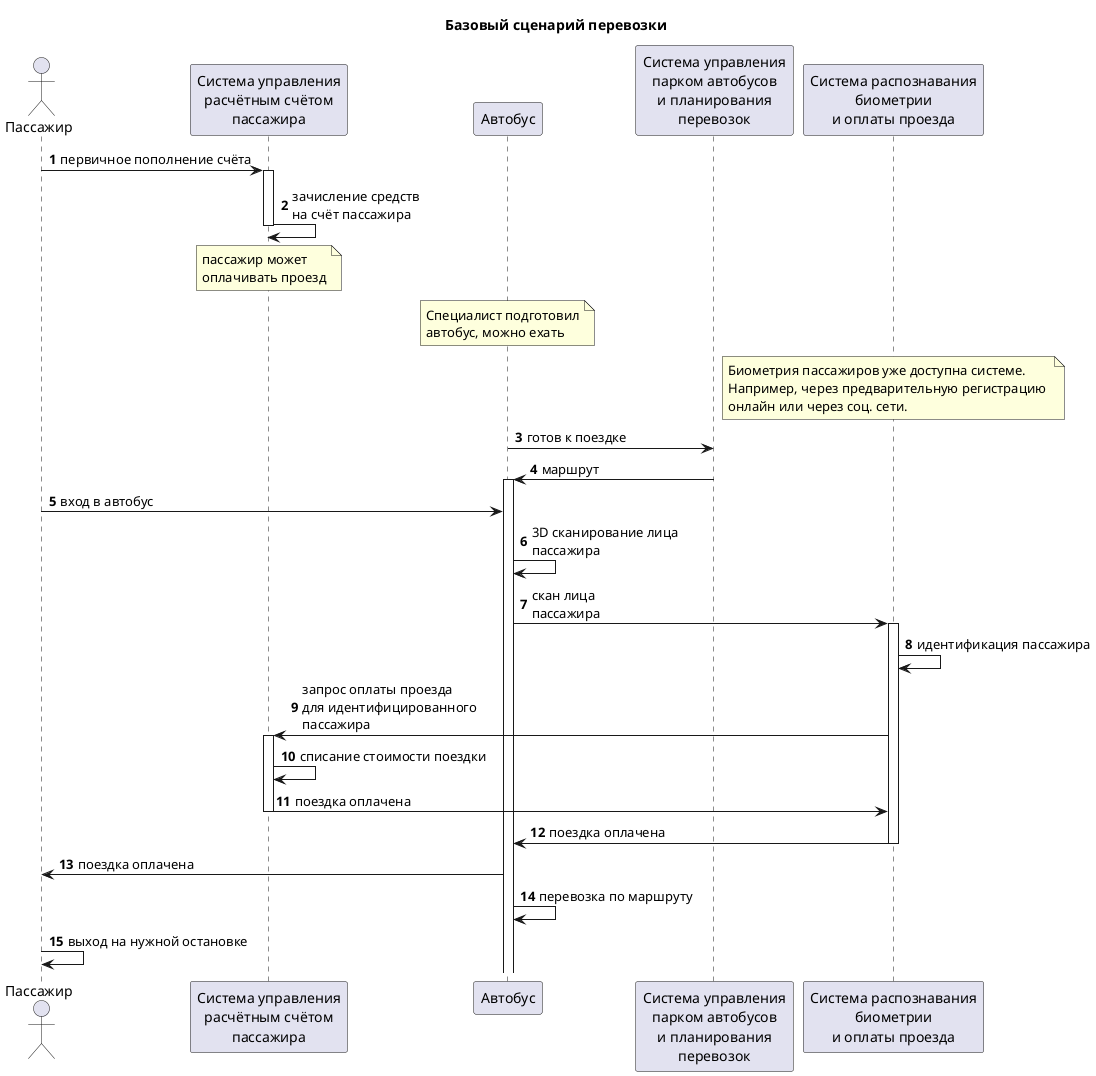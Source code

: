 @startuml "Базовый сценарий перевозки"

title "Базовый сценарий перевозки"

autonumber

actor "Пассажир" as passenger
participant "Система управления\nрасчётным счётом\nпассажира" as account
participant "Автобус" as bus
participant "Система управления\nпарком автобусов\nи планирования\nперевозок" as central 
participant "Система распознавания\nбиометрии\nи оплаты проезда" as payments

passenger -> account++: первичное пополнение счёта
account -> account--: зачисление средств\nна счёт пассажира
note over account 
пассажир может 
оплачивать проезд
end note
note over bus 
Специалист подготовил
автобус, можно ехать
end note
note over payments 
Биометрия пассажиров уже доступна системе.
Например, через предварительную регистрацию 
онлайн или через соц. сети.
end note 
bus -> central: готов к поездке
central -> bus++: маршрут
passenger -> bus: вход в автобус
bus -> bus: 3D сканирование лица\nпассажира
bus -> payments++: скан лица\nпассажира
payments -> payments: идентификация пассажира
payments -> account++: запрос оплаты проезда\nдля идентифицированного\nпассажира
account -> account: списание стоимости поездки
account -> payments--: поездка оплачена
payments -> bus--: поездка оплачена
bus -> passenger: поездка оплачена
bus -> bus: перевозка по маршруту
passenger -> passenger: выход на нужной остановке

@enduml

@startuml "Базовый сценарий и HLA"

title "Взаимодействие подсистем автобуса в базовом сценарии"

autonumber
actor "Пассажир" as passenger
participant "Система\nуправления парком" as dispatcher
participant "1. Связь" as conn
participant "4. Самодиагностика" as diag
participant "3. Центральная\nсистема\nуправления" as central
participant "2. Сканер\nбиометрии" as scan
participant "5. Контроль\nдорожной обстановки" as road
participant "8. Навигация" as nav
participant "6. Управление\nперемещением" as transfer
participant "10. Приводы" as servos
participant "7. Информирование\nпассажиров" as infotainment
participant "Система\nраспознавания\nи оплаты" as payments
'participant "9. Кондиционирование" as conditioning

group подготовка к поездке
diag -> central: готов к поездке
central -> conn: готов к поездке
conn -> dispatcher: готов к поездке
dispatcher -> conn: маршрут
conn -> central++: маршрут
central <- nav: координаты
central <- road: обстановка
central -> central: расчёт перемещения
central -> transfer++: детальные параметры перемещения до ближайшей остановки
end group
group перемещение до остановки
nav -> transfer: координаты
road -> transfer: обстановка
transfer -> servos: управление 
transfer -> transfer: перемещение\nдо ближайшей\nостановки
transfer --> central--: прибыли к остановке
end group
group посадка-высадка пассажиров
central -> servos: открыть двери
servos --> central: двери открыты
passenger -> scan++: посмотреть в камеру
scan -> scan: сканирование\nлица пассажира
scan -> central--: биометрия
central -> conn: биометрия и стоимость проезда
conn -> payments++: биометрия и стоимость проезда
payments -> payments: идентификация\nпассажира\nи оплата проезда
payments --> conn--: проезд оплачен
conn --> central: проезд оплачен
central -> infotainment: проезд оплачен
infotainment -> passenger: проезд оплачен
central -> servos: закрыть двери
servos --> central--: двери закрыты
end group
note over central  
Продолжение движения по маршруту с остановками
end note
group завершение поездки
central <- nav: координаты
central -> conn--: маршрут завершён
conn -> dispatcher: маршрут завершён
end group

@enduml


@startuml "Оплата поездки"

title "Взаимодействие подсистем при оплате поездки"

autonumber
actor "Пассажир" as passenger
'participant "Система\nуправления парком" as dispatcher
participant "1. Связь" as conn
'participant "4. Самодиагностика" as diag
participant "3. Центральная\nсистема\nуправления" as central
participant "2. Сканер\nбиометрии" as scan
'participant "5. Контроль\nдорожной обстановки" as road
'participant "8. Навигация" as nav
'participant "6. Управление\nперемещением" as transfer
'participant "10. Приводы" as servos
participant "7. Информирование\nпассажиров" as infotainment
participant "Система\nраспознавания\nи оплаты" as payments
'participant "9. Кондиционирование" as conditioning

' group подготовка к поездке
' diag -> central: готов к поездке
' central -> conn: готов к поездке
' conn -> dispatcher: готов к поездке
' dispatcher -> conn: маршрут
' conn -> central++: маршрут
' central <- nav: координаты
' central <- road: обстановка
' central -> central: расчёт перемещения
' central -> transfer++: детальные параметры перемещения до ближайшей остановки
' end group
' group перемещение до остановки
' nav -> transfer: координаты
' road -> transfer: обстановка
' transfer -> servos: управление 
' transfer -> transfer: перемещение\nдо ближайшей\nостановки
' transfer --> central--: прибыли к остановке
' end group
' group посадка-высадка пассажиров
' central -> servos: открыть двери
' servos --> central: двери открыты
passenger -> scan++: посмотреть в камеру
scan -> scan: сканирование\nлица пассажира
scan -> central--: биометрия
central -> conn: биометрия и стоимость проезда
conn -> payments++: биометрия и стоимость проезда
payments -> payments: идентификация\nпассажира\nи оплата проезда
payments --> conn--: проезд оплачен
conn --> central: проезд оплачен
central -> infotainment: проезд оплачен
infotainment -> passenger: проезд оплачен
' central -> servos: закрыть двери
' servos --> central--: двери закрыты
' end group
' note over central  
' Продолжение движения по маршруту с остановками
' end note
' group завершение поездки
' central <- nav: координаты
' central -> conn--: маршрут завершён
' conn -> dispatcher: маршрут завершён
' end group

@enduml

@startuml "Оплата поездки. НС 1.Связь"

title "Негативный сценарий 1. Связь. Нарушение ЦБ 1-3"

autonumber
actor "Пассажир" as passenger
participant "Система\nуправления парком" as dispatcher
participant "1. Связь" as conn #red
participant "4. Самодиагностика" as diag
participant "3. Центральная\nсистема\nуправления" as central
participant "2. Сканер\nбиометрии" as scan
participant "5. Контроль\nдорожной обстановки" as road
participant "8. Навигация" as nav
participant "6. Управление\nперемещением" as transfer
participant "10. Приводы" as servos
participant "7. Информирование\nпассажиров" as infotainment
participant "Система\nраспознавания\nи оплаты" as payments
'participant "9. Кондиционирование" as conditioning

group подготовка к поездке
diag -> central: готов к поездке
central -> conn: готов к поездке
conn -> dispatcher: готов к поездке
dispatcher -> conn: маршрут
conn -[#red]> central++: маршрут
central <- nav: координаты
central <- road: обстановка
central -[#red]> central: расчёт перемещения
central -> transfer++: детальные параметры перемещения до ближайшей остановки
end group
group #red перемещение до остановки 
nav -> transfer: координаты
road -> transfer: обстановка
transfer -> servos: управление 
transfer -> transfer: перемещение\nдо ближайшей\nостановки
transfer --> central--: прибыли к остановке
end group
group посадка-высадка пассажиров
central -> servos: открыть двери
servos --> central: двери открыты
passenger -> scan++: посмотреть в камеру
scan -> scan: сканирование\nлица пассажира
scan -> central--: биометрия
central -> conn: биометрия и стоимость проезда
conn -> payments++: биометрия и стоимость проезда
payments -> payments: идентификация\nпассажира\nи оплата проезда
payments --> conn--: проезд оплачен
conn --> central: проезд оплачен
central -> infotainment: проезд оплачен
infotainment -> passenger: проезд оплачен
central -> servos: закрыть двери
servos --> central--: двери закрыты
end group
note over central #red 
Продолжение движения по маршруту с остановками
end note
group завершение поездки
central <- nav: координаты
central -> conn--: маршрут завершён
conn -> dispatcher: маршрут завершён
end group

@enduml